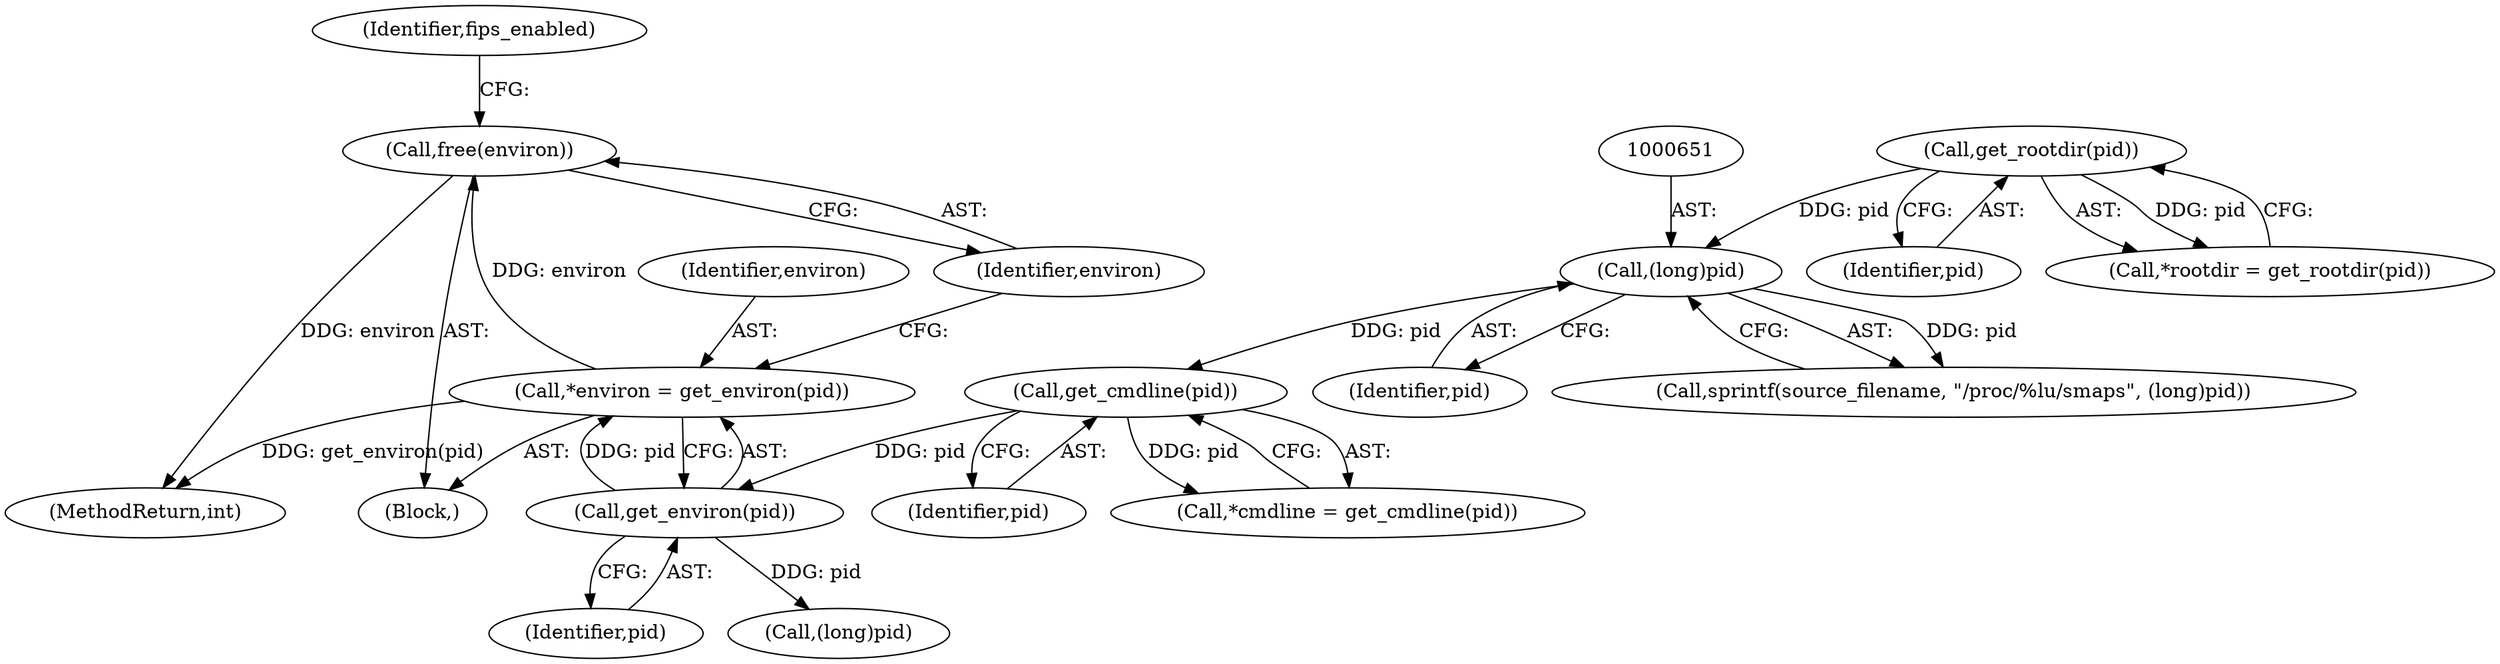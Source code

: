 digraph "0_abrt_17cb66b13997b0159b4253b3f5722db79f476d68@API" {
"1000833" [label="(Call,free(environ))"];
"1000829" [label="(Call,*environ = get_environ(pid))"];
"1000831" [label="(Call,get_environ(pid))"];
"1000824" [label="(Call,get_cmdline(pid))"];
"1000650" [label="(Call,(long)pid)"];
"1000628" [label="(Call,get_rootdir(pid))"];
"1000629" [label="(Identifier,pid)"];
"1000830" [label="(Identifier,environ)"];
"1000837" [label="(Identifier,fips_enabled)"];
"1000628" [label="(Call,get_rootdir(pid))"];
"1000831" [label="(Call,get_environ(pid))"];
"1000832" [label="(Identifier,pid)"];
"1001180" [label="(MethodReturn,int)"];
"1000825" [label="(Identifier,pid)"];
"1000824" [label="(Call,get_cmdline(pid))"];
"1000624" [label="(Block,)"];
"1000650" [label="(Call,(long)pid)"];
"1000647" [label="(Call,sprintf(source_filename, \"/proc/%lu/smaps\", (long)pid))"];
"1000626" [label="(Call,*rootdir = get_rootdir(pid))"];
"1000822" [label="(Call,*cmdline = get_cmdline(pid))"];
"1000834" [label="(Identifier,environ)"];
"1000652" [label="(Identifier,pid)"];
"1000829" [label="(Call,*environ = get_environ(pid))"];
"1000975" [label="(Call,(long)pid)"];
"1000833" [label="(Call,free(environ))"];
"1000833" -> "1000624"  [label="AST: "];
"1000833" -> "1000834"  [label="CFG: "];
"1000834" -> "1000833"  [label="AST: "];
"1000837" -> "1000833"  [label="CFG: "];
"1000833" -> "1001180"  [label="DDG: environ"];
"1000829" -> "1000833"  [label="DDG: environ"];
"1000829" -> "1000624"  [label="AST: "];
"1000829" -> "1000831"  [label="CFG: "];
"1000830" -> "1000829"  [label="AST: "];
"1000831" -> "1000829"  [label="AST: "];
"1000834" -> "1000829"  [label="CFG: "];
"1000829" -> "1001180"  [label="DDG: get_environ(pid)"];
"1000831" -> "1000829"  [label="DDG: pid"];
"1000831" -> "1000832"  [label="CFG: "];
"1000832" -> "1000831"  [label="AST: "];
"1000824" -> "1000831"  [label="DDG: pid"];
"1000831" -> "1000975"  [label="DDG: pid"];
"1000824" -> "1000822"  [label="AST: "];
"1000824" -> "1000825"  [label="CFG: "];
"1000825" -> "1000824"  [label="AST: "];
"1000822" -> "1000824"  [label="CFG: "];
"1000824" -> "1000822"  [label="DDG: pid"];
"1000650" -> "1000824"  [label="DDG: pid"];
"1000650" -> "1000647"  [label="AST: "];
"1000650" -> "1000652"  [label="CFG: "];
"1000651" -> "1000650"  [label="AST: "];
"1000652" -> "1000650"  [label="AST: "];
"1000647" -> "1000650"  [label="CFG: "];
"1000650" -> "1000647"  [label="DDG: pid"];
"1000628" -> "1000650"  [label="DDG: pid"];
"1000628" -> "1000626"  [label="AST: "];
"1000628" -> "1000629"  [label="CFG: "];
"1000629" -> "1000628"  [label="AST: "];
"1000626" -> "1000628"  [label="CFG: "];
"1000628" -> "1000626"  [label="DDG: pid"];
}
